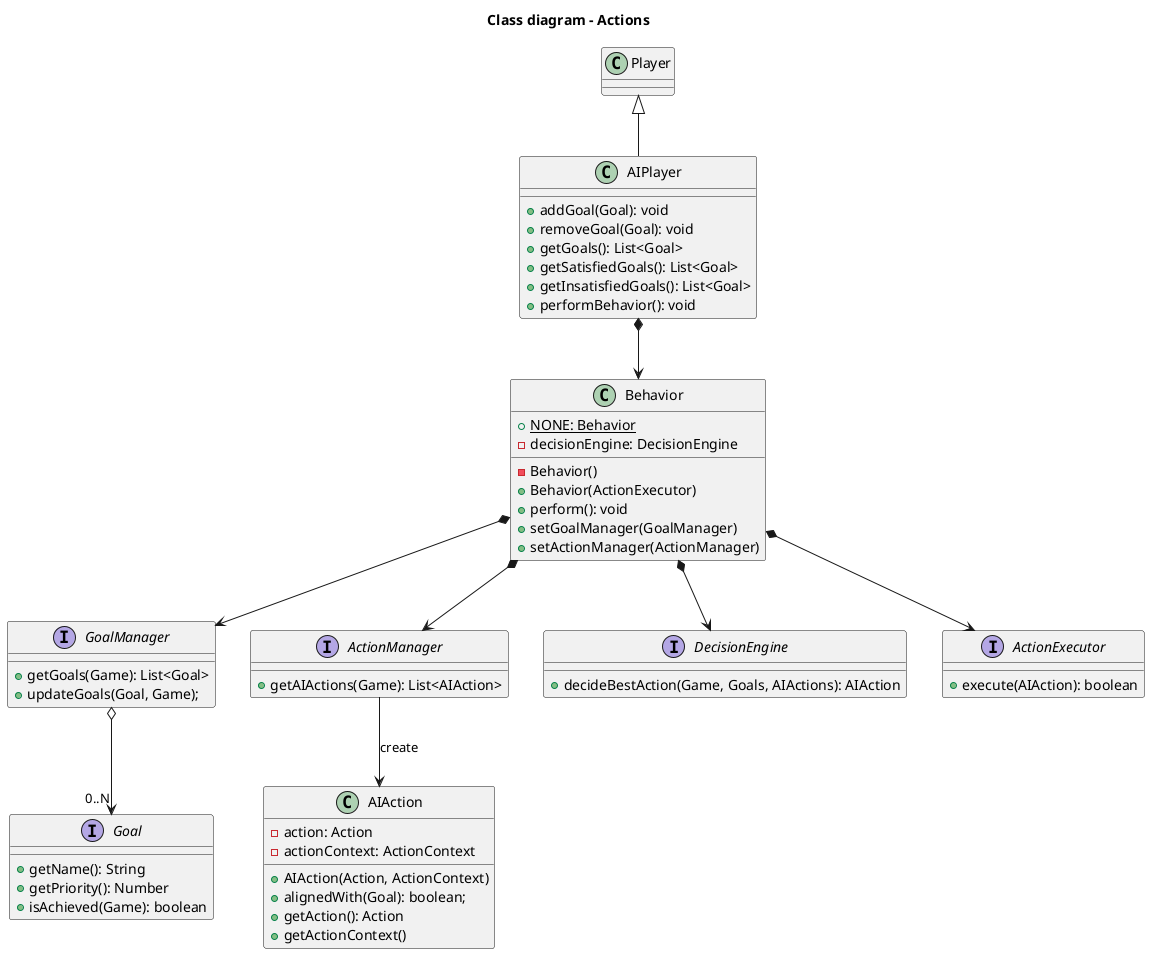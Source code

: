@startuml	
title "Class diagram - Actions"

class AIPlayer extends Player {
 +addGoal(Goal): void
 +removeGoal(Goal): void
 +getGoals(): List<Goal>
 +getSatisfiedGoals(): List<Goal>
 +getInsatisfiedGoals(): List<Goal>
 +performBehavior(): void
}

class Behavior {
	+{static} NONE: Behavior
	-decisionEngine: DecisionEngine
	-Behavior()
	+Behavior(ActionExecutor)
	+perform(): void
	+setGoalManager(GoalManager)
	+setActionManager(ActionManager)
}

interface GoalManager {
 +getGoals(Game): List<Goal>
 +updateGoals(Goal, Game);
}

interface ActionManager {
 +getAIActions(Game): List<AIAction>
}

interface DecisionEngine {
 +decideBestAction(Game, Goals, AIActions): AIAction
}

interface ActionExecutor {
 +execute(AIAction): boolean
}

class AIAction {
 -action: Action
 -actionContext: ActionContext
 +AIAction(Action, ActionContext)
 +alignedWith(Goal): boolean;
 +getAction(): Action
 +getActionContext()
}

interface Goal {
 +getName(): String
 +getPriority(): Number
 +isAchieved(Game): boolean
}

AIPlayer *--> Behavior

Behavior *--> GoalManager
Behavior *--> ActionManager
Behavior *--> DecisionEngine
Behavior *--> ActionExecutor

GoalManager o--> "0..N" Goal
ActionManager --> AIAction : create



@enduml